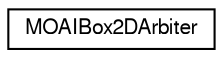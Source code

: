 digraph G
{
  edge [fontname="FreeSans",fontsize="10",labelfontname="FreeSans",labelfontsize="10"];
  node [fontname="FreeSans",fontsize="10",shape=record];
  rankdir=LR;
  Node1 [label="MOAIBox2DArbiter",height=0.2,width=0.4,color="black", fillcolor="white", style="filled",URL="$class_m_o_a_i_box2_d_arbiter.html",tooltip="Box2D Arbiter.   	&lt;table cellpadding=&quot;8&quot;&gt;&lt;tr&gt; &lt;td vertical-align=&quot;top&q..."];
}
